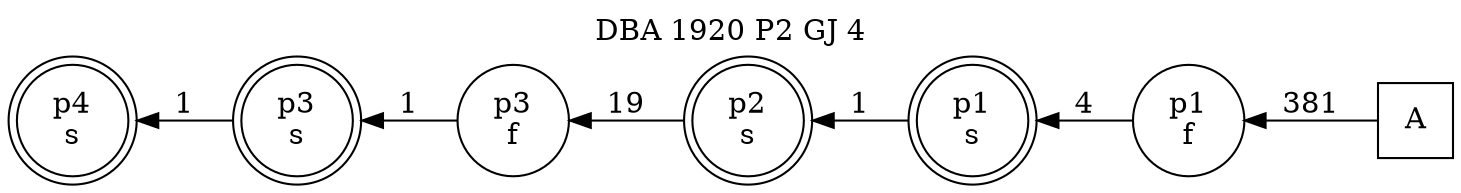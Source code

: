 digraph DBA_1920_P2_GJ_4_GOOD {
labelloc="tl"
label= " DBA 1920 P2 GJ 4 "
rankdir="RL";
graph [ size=" 10 , 10 !"]

"A" [shape="square" label="A"]
"p1_f" [shape="circle" label="p1
f"]
"p1_s" [shape="doublecircle" label="p1
s"]
"p2_s" [shape="doublecircle" label="p2
s"]
"p3_f" [shape="circle" label="p3
f"]
"p3_s" [shape="doublecircle" label="p3
s"]
"p4_s" [shape="doublecircle" label="p4
s"]
"A" -> "p1_f" [ label=381]
"p1_f" -> "p1_s" [ label=4]
"p1_s" -> "p2_s" [ label=1]
"p2_s" -> "p3_f" [ label=19]
"p3_f" -> "p3_s" [ label=1]
"p3_s" -> "p4_s" [ label=1]
}
